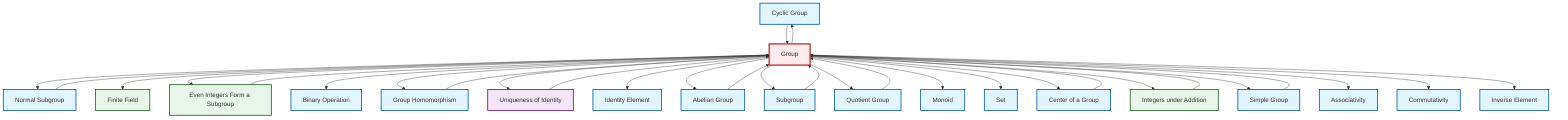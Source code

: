 graph TD
    classDef definition fill:#e1f5fe,stroke:#01579b,stroke-width:2px
    classDef theorem fill:#f3e5f5,stroke:#4a148c,stroke-width:2px
    classDef axiom fill:#fff3e0,stroke:#e65100,stroke-width:2px
    classDef example fill:#e8f5e9,stroke:#1b5e20,stroke-width:2px
    classDef current fill:#ffebee,stroke:#b71c1c,stroke-width:3px
    def-cyclic-group["Cyclic Group"]:::definition
    def-binary-operation["Binary Operation"]:::definition
    def-associativity["Associativity"]:::definition
    def-group["Group"]:::definition
    def-center-of-group["Center of a Group"]:::definition
    def-simple-group["Simple Group"]:::definition
    def-commutativity["Commutativity"]:::definition
    def-inverse-element["Inverse Element"]:::definition
    def-homomorphism["Group Homomorphism"]:::definition
    def-identity-element["Identity Element"]:::definition
    thm-unique-identity["Uniqueness of Identity"]:::theorem
    def-subgroup["Subgroup"]:::definition
    def-abelian-group["Abelian Group"]:::definition
    def-quotient-group["Quotient Group"]:::definition
    ex-even-integers-subgroup["Even Integers Form a Subgroup"]:::example
    def-set["Set"]:::definition
    def-normal-subgroup["Normal Subgroup"]:::definition
    ex-integers-addition["Integers under Addition"]:::example
    def-monoid["Monoid"]:::definition
    ex-finite-field["Finite Field"]:::example
    def-group --> def-normal-subgroup
    def-center-of-group --> def-group
    def-group --> ex-finite-field
    def-simple-group --> def-group
    def-group --> ex-even-integers-subgroup
    ex-even-integers-subgroup --> def-group
    def-group --> def-binary-operation
    def-group --> def-homomorphism
    def-group --> thm-unique-identity
    def-abelian-group --> def-group
    def-normal-subgroup --> def-group
    def-group --> def-identity-element
    def-subgroup --> def-group
    def-group --> def-abelian-group
    ex-integers-addition --> def-group
    def-group --> def-subgroup
    thm-unique-identity --> def-group
    def-group --> def-quotient-group
    def-group --> def-monoid
    def-group --> def-set
    def-group --> def-center-of-group
    def-homomorphism --> def-group
    def-group --> ex-integers-addition
    def-group --> def-cyclic-group
    def-group --> def-simple-group
    def-group --> def-associativity
    def-cyclic-group --> def-group
    def-quotient-group --> def-group
    def-group --> def-commutativity
    def-group --> def-inverse-element
    class def-group current